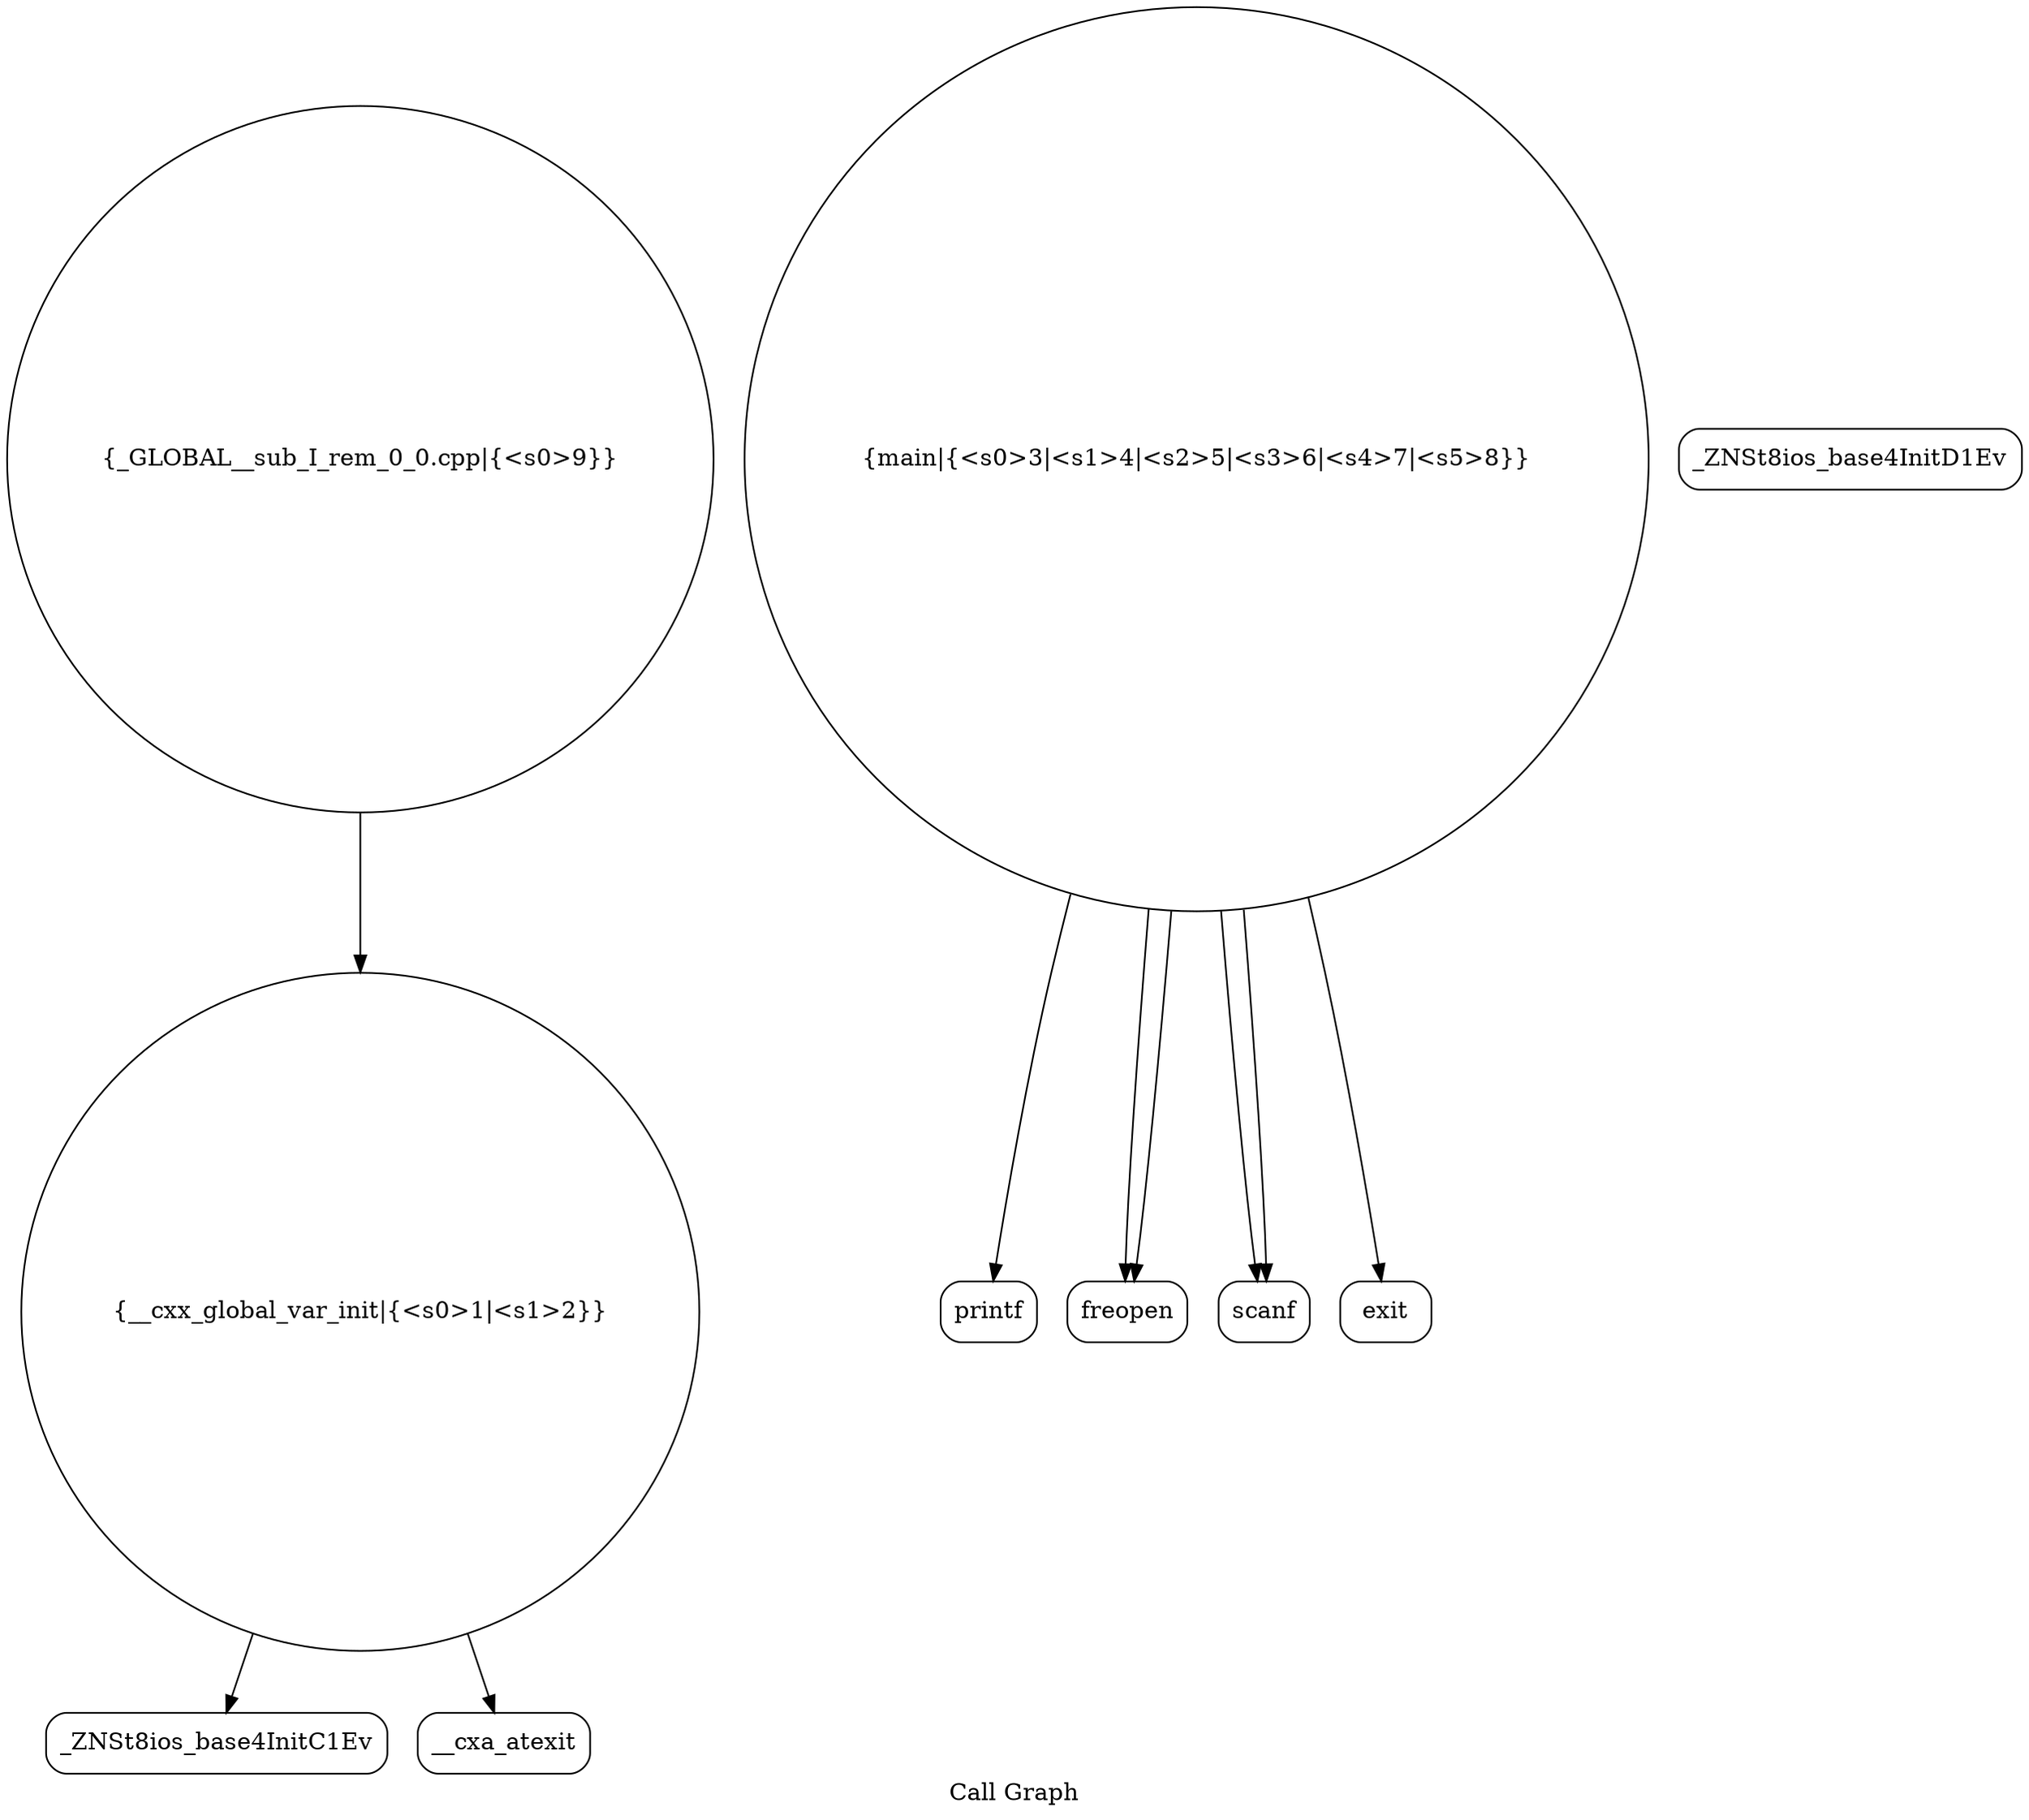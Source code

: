 digraph "Call Graph" {
	label="Call Graph";

	Node0x55d2e481c490 [shape=record,shape=circle,label="{__cxx_global_var_init|{<s0>1|<s1>2}}"];
	Node0x55d2e481c490:s0 -> Node0x55d2e481c920[color=black];
	Node0x55d2e481c490:s1 -> Node0x55d2e481ca20[color=black];
	Node0x55d2e481cc20 [shape=record,shape=Mrecord,label="{printf}"];
	Node0x55d2e481c9a0 [shape=record,shape=Mrecord,label="{_ZNSt8ios_base4InitD1Ev}"];
	Node0x55d2e481cd20 [shape=record,shape=circle,label="{_GLOBAL__sub_I_rem_0_0.cpp|{<s0>9}}"];
	Node0x55d2e481cd20:s0 -> Node0x55d2e481c490[color=black];
	Node0x55d2e481caa0 [shape=record,shape=circle,label="{main|{<s0>3|<s1>4|<s2>5|<s3>6|<s4>7|<s5>8}}"];
	Node0x55d2e481caa0:s0 -> Node0x55d2e481cb20[color=black];
	Node0x55d2e481caa0:s1 -> Node0x55d2e481cb20[color=black];
	Node0x55d2e481caa0:s2 -> Node0x55d2e481cba0[color=black];
	Node0x55d2e481caa0:s3 -> Node0x55d2e481cba0[color=black];
	Node0x55d2e481caa0:s4 -> Node0x55d2e481cc20[color=black];
	Node0x55d2e481caa0:s5 -> Node0x55d2e481cca0[color=black];
	Node0x55d2e481cba0 [shape=record,shape=Mrecord,label="{scanf}"];
	Node0x55d2e481c920 [shape=record,shape=Mrecord,label="{_ZNSt8ios_base4InitC1Ev}"];
	Node0x55d2e481cca0 [shape=record,shape=Mrecord,label="{exit}"];
	Node0x55d2e481ca20 [shape=record,shape=Mrecord,label="{__cxa_atexit}"];
	Node0x55d2e481cb20 [shape=record,shape=Mrecord,label="{freopen}"];
}
